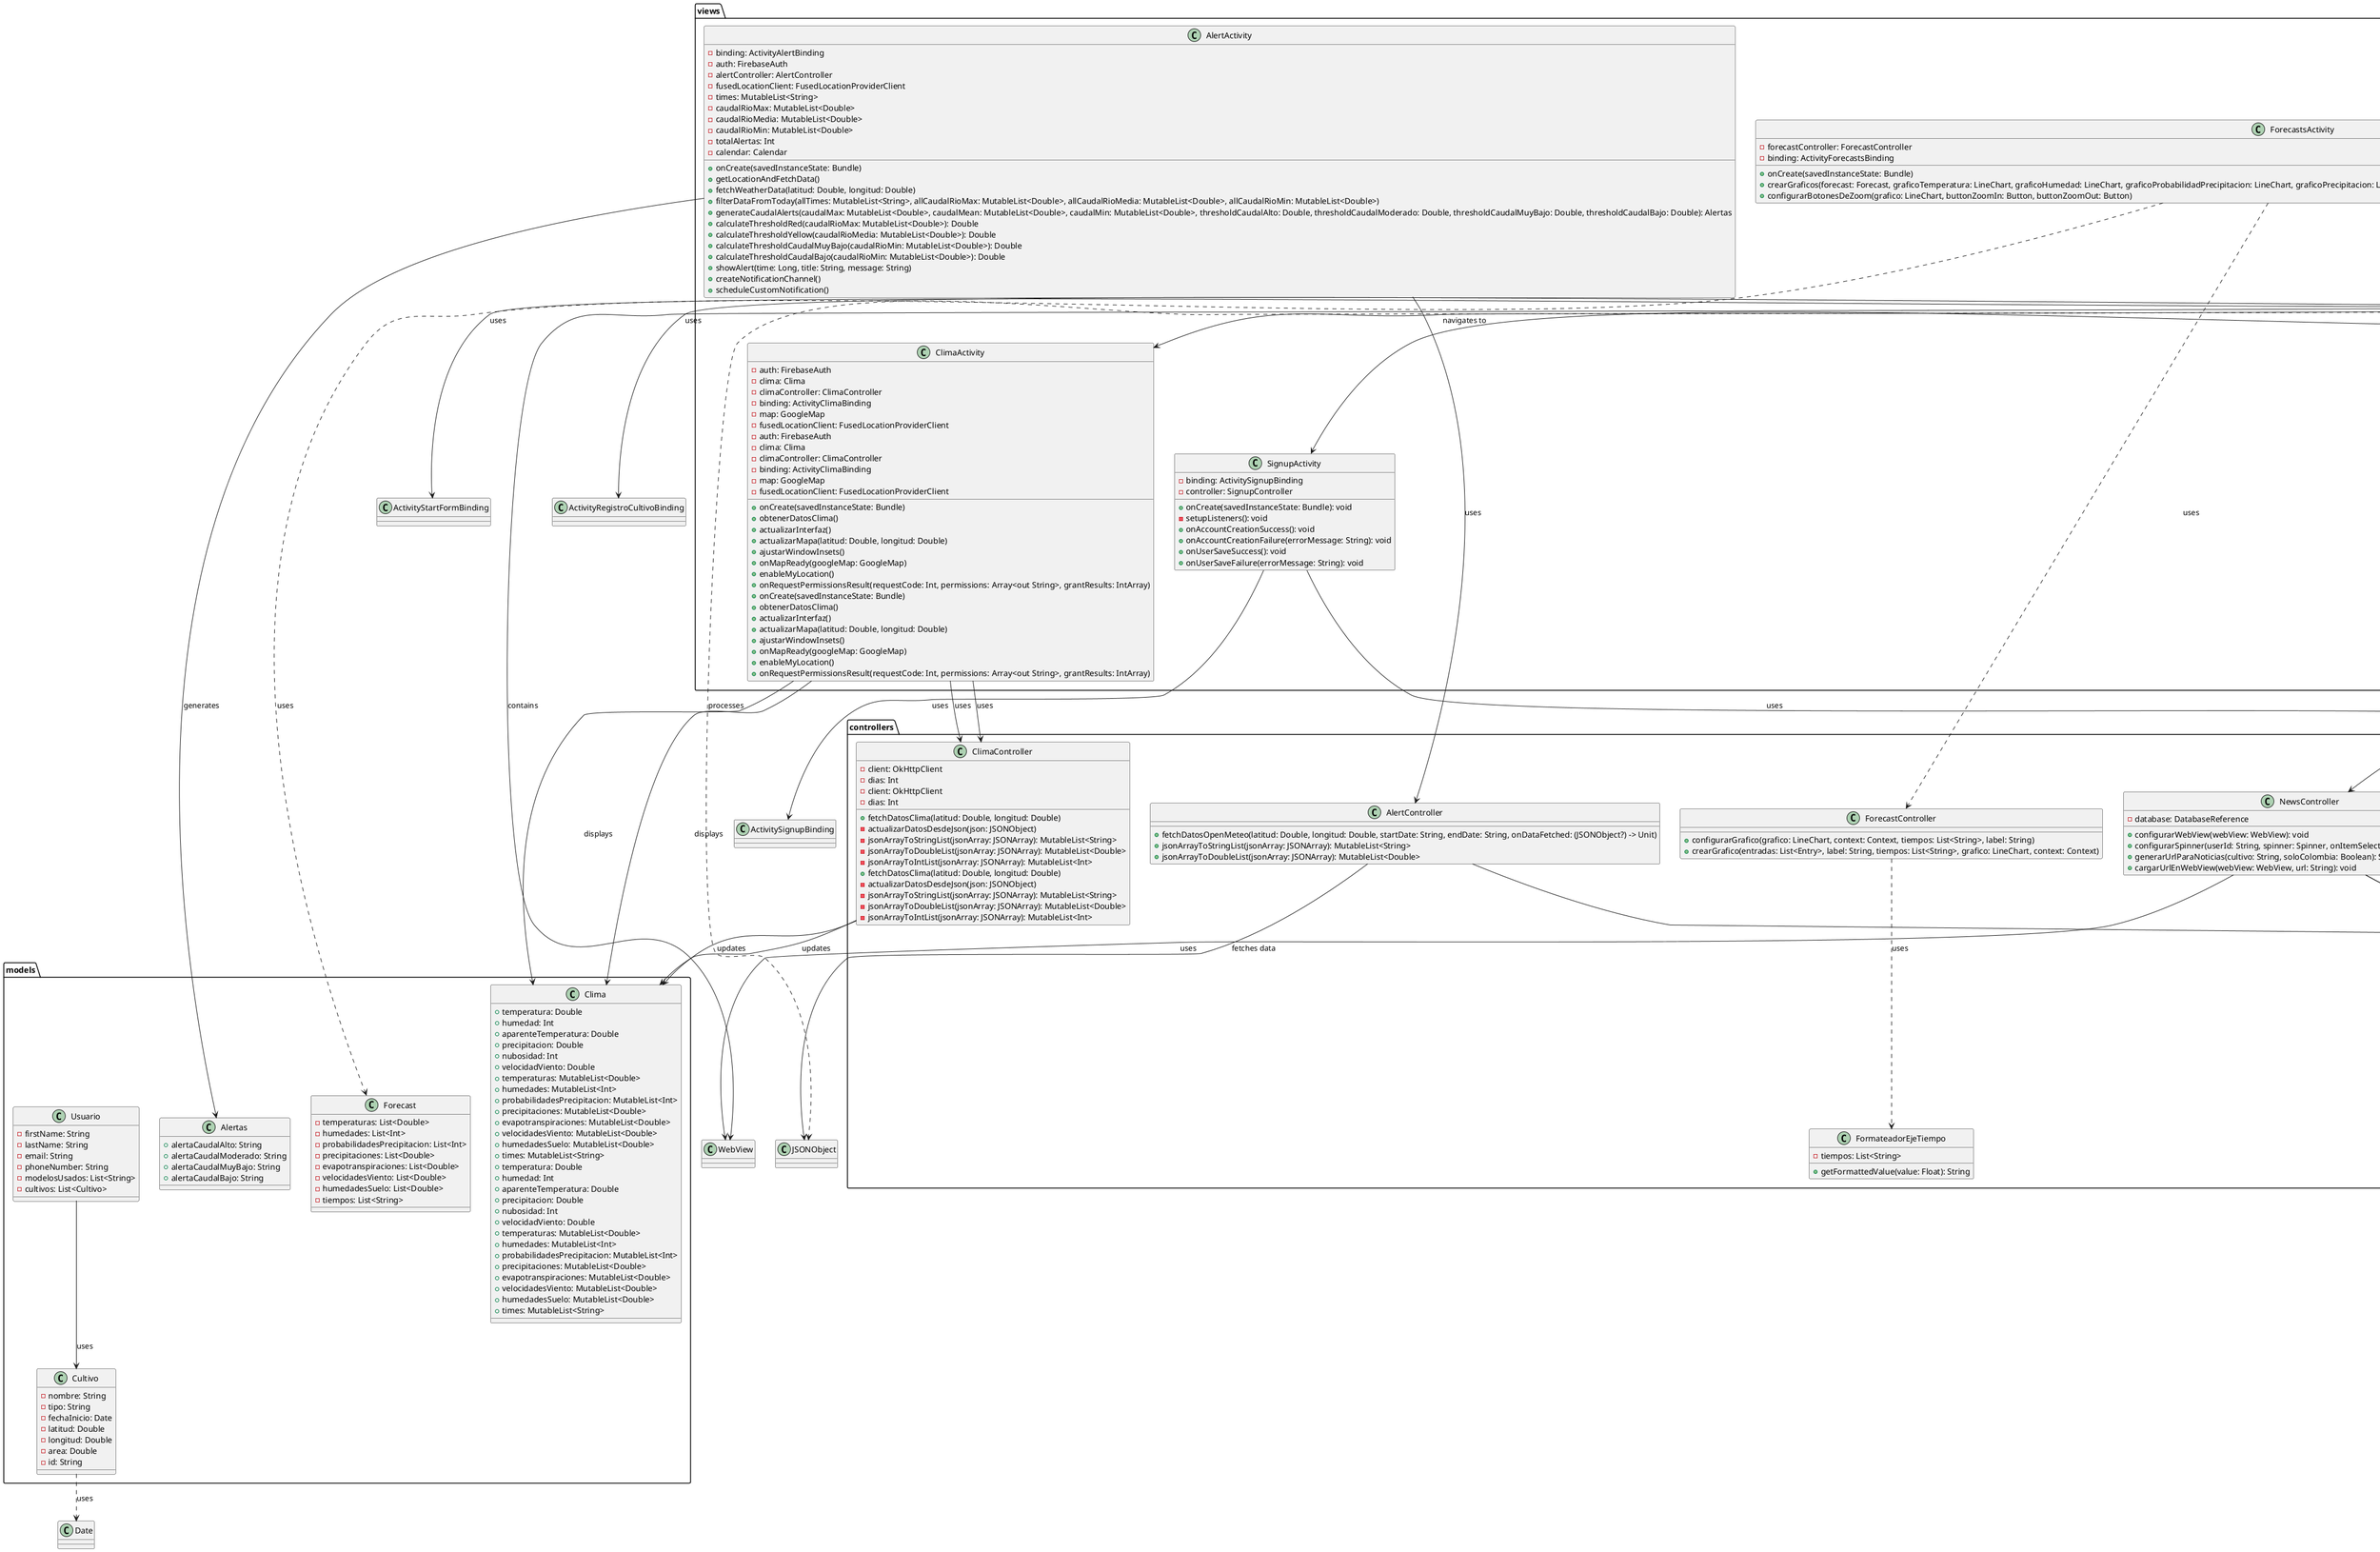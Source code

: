 @startuml

package "controllers" {
    class AlertController {
        +fetchDatosOpenMeteo(latitud: Double, longitud: Double, startDate: String, endDate: String, onDataFetched: (JSONObject?) -> Unit)
        +jsonArrayToStringList(jsonArray: JSONArray): MutableList<String>
        +jsonArrayToDoubleList(jsonArray: JSONArray): MutableList<Double>
    }
}

package "models" {
    class Alertas {
        +alertaCaudalAlto: String
        +alertaCaudalModerado: String
        +alertaCaudalMuyBajo: String
        +alertaCaudalBajo: String
    }
}

package "views" {
    class AlertActivity {
        -binding: ActivityAlertBinding
        -auth: FirebaseAuth
        -alertController: AlertController
        -fusedLocationClient: FusedLocationProviderClient
        -times: MutableList<String>
        -caudalRioMax: MutableList<Double>
        -caudalRioMedia: MutableList<Double>
        -caudalRioMin: MutableList<Double>
        -totalAlertas: Int
        -calendar: Calendar
        +onCreate(savedInstanceState: Bundle)
        +getLocationAndFetchData()
        +fetchWeatherData(latitud: Double, longitud: Double)
        +filterDataFromToday(allTimes: MutableList<String>, allCaudalRioMax: MutableList<Double>, allCaudalRioMedia: MutableList<Double>, allCaudalRioMin: MutableList<Double>)
        +generateCaudalAlerts(caudalMax: MutableList<Double>, caudalMean: MutableList<Double>, caudalMin: MutableList<Double>, thresholdCaudalAlto: Double, thresholdCaudalModerado: Double, thresholdCaudalMuyBajo: Double, thresholdCaudalBajo: Double): Alertas
        +calculateThresholdRed(caudalRioMax: MutableList<Double>): Double
        +calculateThresholdYellow(caudalRioMedia: MutableList<Double>): Double
        +calculateThresholdCaudalMuyBajo(caudalRioMin: MutableList<Double>): Double
        +calculateThresholdCaudalBajo(caudalRioMin: MutableList<Double>): Double
        +showAlert(time: Long, title: String, message: String)
        +createNotificationChannel()
        +scheduleCustomNotification()
    }
}

AlertActivity --> AlertController : "uses"
AlertActivity --> Alertas : "generates"
AlertController --> JSONArray : "processes"
AlertController --> JSONObject : "fetches data"

package "controllers" {
    class ClimaController {
        -client: OkHttpClient
        -dias: Int
        +fetchDatosClima(latitud: Double, longitud: Double)
        -actualizarDatosDesdeJson(json: JSONObject)
        -jsonArrayToStringList(jsonArray: JSONArray): MutableList<String>
        -jsonArrayToDoubleList(jsonArray: JSONArray): MutableList<Double>
        -jsonArrayToIntList(jsonArray: JSONArray): MutableList<Int>
    }
}

package "models" {
    class Clima {
        +temperatura: Double
        +humedad: Int
        +aparenteTemperatura: Double
        +precipitacion: Double
        +nubosidad: Int
        +velocidadViento: Double
        +temperaturas: MutableList<Double>
        +humedades: MutableList<Int>
        +probabilidadesPrecipitacion: MutableList<Int>
        +precipitaciones: MutableList<Double>
        +evapotranspiraciones: MutableList<Double>
        +velocidadesViento: MutableList<Double>
        +humedadesSuelo: MutableList<Double>
        +times: MutableList<String>
    }
}

package "views" {
    class ClimaActivity {
        -auth: FirebaseAuth
        -clima: Clima
        -climaController: ClimaController
        -binding: ActivityClimaBinding
        -map: GoogleMap
        -fusedLocationClient: FusedLocationProviderClient
        +onCreate(savedInstanceState: Bundle)
        +obtenerDatosClima()
        +actualizarInterfaz()
        +actualizarMapa(latitud: Double, longitud: Double)
        +ajustarWindowInsets()
        +onMapReady(googleMap: GoogleMap)
        +enableMyLocation()
        +onRequestPermissionsResult(requestCode: Int, permissions: Array<out String>, grantResults: IntArray)
    }
}

ClimaController --> Clima : updates
ClimaActivity --> ClimaController : uses
ClimaActivity --> Clima : displays

package "controllers" {
    class ClimaController {
        -client: OkHttpClient
        -dias: Int
        +fetchDatosClima(latitud: Double, longitud: Double)
        -actualizarDatosDesdeJson(json: JSONObject)
        -jsonArrayToStringList(jsonArray: JSONArray): MutableList<String>
        -jsonArrayToDoubleList(jsonArray: JSONArray): MutableList<Double>
        -jsonArrayToIntList(jsonArray: JSONArray): MutableList<Int>
    }
}

package "models" {
    class Clima {
        +temperatura: Double
        +humedad: Int
        +aparenteTemperatura: Double
        +precipitacion: Double
        +nubosidad: Int
        +velocidadViento: Double
        +temperaturas: MutableList<Double>
        +humedades: MutableList<Int>
        +probabilidadesPrecipitacion: MutableList<Int>
        +precipitaciones: MutableList<Double>
        +evapotranspiraciones: MutableList<Double>
        +velocidadesViento: MutableList<Double>
        +humedadesSuelo: MutableList<Double>
        +times: MutableList<String>
    }
}

package "views" {
    class ClimaActivity {
        -auth: FirebaseAuth
        -clima: Clima
        -climaController: ClimaController
        -binding: ActivityClimaBinding
        -map: GoogleMap
        -fusedLocationClient: FusedLocationProviderClient
        +onCreate(savedInstanceState: Bundle)
        +obtenerDatosClima()
        +actualizarInterfaz()
        +actualizarMapa(latitud: Double, longitud: Double)
        +ajustarWindowInsets()
        +onMapReady(googleMap: GoogleMap)
        +enableMyLocation()
        +onRequestPermissionsResult(requestCode: Int, permissions: Array<out String>, grantResults: IntArray)
    }
}

ClimaController --> Clima : updates
ClimaActivity --> ClimaController : uses
ClimaActivity --> Clima : displays

package "controllers" {
    class ConsejosController {
        -client: OkHttpClient
        -database: DatabaseReference
        +makePredictionRequest(data: JSONObject, callback: (String) -> Unit)
        +configurarSpinner(userId: String, spinner: Spinner, onItemSelected: (String) -> Unit)
    }
}

package "views" {
    class ConsejosActivity {
        -auth: FirebaseAuth
        -binding: ActivityConsejosBinding
        -controller: ConsejosController
        +onCreate(savedInstanceState: Bundle)
        +cargarFormulario(modelo: String)
        +cargarFormularioCacao()
        +cargarFormularioCafe()
    }
}

ConsejosController --> ConsejosActivity : uses
ConsejosActivity --> ConsejosController : communicates with
ConsejosActivity ..> JSONObject : processes

package "controllers" {
    class ForecastController {
        +configurarGrafico(grafico: LineChart, context: Context, tiempos: List<String>, label: String)
        +crearGrafico(entradas: List<Entry>, label: String, tiempos: List<String>, grafico: LineChart, context: Context)
    }

    class FormateadorEjeTiempo {
        -tiempos: List<String>
        +getFormattedValue(value: Float): String
    }

    ForecastController ..> FormateadorEjeTiempo : uses
}

package "models" {
    class Forecast {
        -temperaturas: List<Double>
        -humedades: List<Int>
        -probabilidadesPrecipitacion: List<Int>
        -precipitaciones: List<Double>
        -evapotranspiraciones: List<Double>
        -velocidadesViento: List<Double>
        -humedadesSuelo: List<Double>
        -tiempos: List<String>
    }
}

package "views" {
    class ForecastsActivity {
        -forecastController: ForecastController
        -binding: ActivityForecastsBinding
        +onCreate(savedInstanceState: Bundle)
        +crearGraficos(forecast: Forecast, graficoTemperatura: LineChart, graficoHumedad: LineChart, graficoProbabilidadPrecipitacion: LineChart, graficoPrecipitacion: LineChart, graficoEvapotranspiracion: LineChart, graficoVelocidadViento: LineChart, graficoHumedadSuelo: LineChart)
        +configurarBotonesDeZoom(grafico: LineChart, buttonZoomIn: Button, buttonZoomOut: Button)
    }

}

    ForecastsActivity ..> ForecastController : uses
    ForecastsActivity ..> Forecast : uses

    package "controllers" {
        class NewsController {
            - database: DatabaseReference
            + configurarWebView(webView: WebView): void
            + configurarSpinner(userId: String, spinner: Spinner, onItemSelected: (String) -> void): void
            + generarUrlParaNoticias(cultivo: String, soloColombia: Boolean): String
            + cargarUrlEnWebView(webView: WebView, url: String): void
        }
    }

    package "views" {
        class NewsActivity {
            - binding: ActivityNewsBinding
            - webView: WebView
            - controlador: NewsController
            - cultivoSeleccionado: String
            + onCreate(savedInstanceState: Bundle): void
            - configurarSpinner(userId: String): void
            - cargarNoticias(): void
        }
    }

    NewsActivity --> NewsController : uses
    NewsActivity --> ActivityNewsBinding : contains
    NewsActivity --> WebView : contains
    NewsController --> DatabaseReference : uses
    NewsController --> WebView : uses
    NewsController --> Spinner : uses

package "utils" {
    class CustomMarkerView {
        - dateTextView: TextView
        - valueTextView: TextView
        - inputDateFormat: SimpleDateFormat
        - outputDateFormat: SimpleDateFormat
        + CustomMarkerView(context: Context, layoutResource: Int, data: List<Pair<String, Double>>, label: String)
        + refreshContent(e: Entry?, highlight: Highlight?): void
        - labelWithoutUnits(label: String): String
        - getUnitForLabel(label: String): String
        + getOffset(): MPPointF
    }

    class Navigation {
        + onCreate(savedInstanceState: Bundle): void
        - setupBottomNavigationView(bottomNavigationView: BottomNavigationView): void
        - setupToolbar(toolbar: Toolbar): void
        + onCreateOptionsMenu(menu: Menu?): Boolean
        + onOptionsItemSelected(item: MenuItem): Boolean
        - showBottomDialog(): void
    }

    class DialogHelper {
        + mostrarDialogoAyuda(context: Context, titulo: String, mensaje: String): void
    }

    class Notification {
        + onReceive(context: Context, intent: Intent): void
    }
}

CustomMarkerView --> TextView : uses
CustomMarkerView --> SimpleDateFormat : uses
Navigation --> BottomNavigationView : uses
Navigation --> Toolbar : uses
Navigation --> Intent : uses
Notification --> NotificationManager : uses
Notification --> NotificationCompat : uses
DialogHelper --> Context : uses
DialogHelper --> AlertDialog : uses

package "controllers" {
    class RegistroCultivoController {
        - database: DatabaseReference
        - auth: FirebaseAuth
        + saveCultivoForCurrentUser(cultivo: Cultivo, callback: (Boolean) -> Unit): void
    }
}

package "models" {
    class Cultivo {
        - nombre: String
        - tipo: String
        - fechaInicio: Date
        - latitud: Double
        - longitud: Double
        - area: Double
        - id: String
    }
}

package "views" {
    class RegistroCultivoActivity {
        - binding: ActivityRegistroCultivoBinding
        - controller: RegistroCultivoController
        - selectedDate: Date?
        + onCreate(savedInstanceState: Bundle): void
        - showDatePickerDialog(): void
        - saveCultivo(): void
    }
}

RegistroCultivoActivity --> RegistroCultivoController : uses
RegistroCultivoActivity --> ActivityRegistroCultivoBinding : uses
RegistroCultivoActivity --> Intent : uses
RegistroCultivoController --> DatabaseReference : uses
RegistroCultivoController --> FirebaseAuth : uses
Cultivo ..> Date : uses

package "controllers" {
    class SignupController {
        - auth: FirebaseAuth
        - database: DatabaseReference
        + createAccount(email: String, password: String, firstName: String, lastName: String, phoneNumber: String, activity: SignupActivity): void
        - saveUserToDatabase(userId: String, user: Usuario, activity: SignupActivity): void
    }
}

package "models" {
    class Usuario {
        - firstName: String
        - lastName: String
        - email: String
        - phoneNumber: String
        - modelosUsados: List<String>
        - cultivos: List<Cultivo>
    }
}

package "views" {
    class SignupActivity {
        - binding: ActivitySignupBinding
        - controller: SignupController
        + onCreate(savedInstanceState: Bundle): void
        - setupListeners(): void
        + onAccountCreationSuccess(): void
        + onAccountCreationFailure(errorMessage: String): void
        + onUserSaveSuccess(): void
        + onUserSaveFailure(errorMessage: String): void
    }
}

SignupActivity --> SignupController : uses
SignupActivity --> ActivitySignupBinding : uses
SignupController --> FirebaseAuth : uses
SignupController --> DatabaseReference : uses
Usuario --> Cultivo : uses

package "controllers" {
    class StartFormController {
        - database: DatabaseReference
        + saveSelectedModels(userId: String, selectedModels: List<String>, callback: (Boolean) -> Unit): void
    }
}

package "views" {
    class StartFormActivity {
        - binding: ActivityStartFormBinding
        - controller: StartFormController
        + onCreate(savedInstanceState: Bundle): void
    }
}

StartFormActivity --> StartFormController : uses
StartFormActivity --> ActivityStartFormBinding : uses
StartFormController --> DatabaseReference : uses

package "controllers" {
    class UserProfileController {
        - context: Context
        - userRef: DatabaseReference
        - auth: FirebaseAuth
        + loadUserProfile(userId: String, onDataLoaded: (Usuario?) -> Unit): void
        + saveUserProfile(userId: String, updatedFirstName: String, updatedLastName: String, updatedEmail: String, updatedPhoneNumber: String, onSaveComplete: (Boolean) -> Unit): void
        + signOut(): void
    }
}

package "views" {
    class UserProfileActivity {
        - binding: ActivityUserProfileBinding
        - userId: String
        - controller: UserProfileController
        + onCreate(savedInstanceState: Bundle): void
        - loadUserProfile(): void
        - cerrarSesion(): void
    }
}

UserProfileActivity --> UserProfileController : uses
UserProfileController --> DatabaseReference : uses
UserProfileController --> FirebaseAuth : uses

package "views" {
    class MainActivity {
        - auth: FirebaseAuth
        - binding: ActivityMainBinding
        + onCreate(savedInstanceState: Bundle): void
        + onStart(): void
    }
}

MainActivity --> FirebaseAuth : uses
MainActivity --> ActivityMainBinding : uses
MainActivity --> ClimaActivity : navigates to
MainActivity --> SignupActivity : navigates to
@enduml
